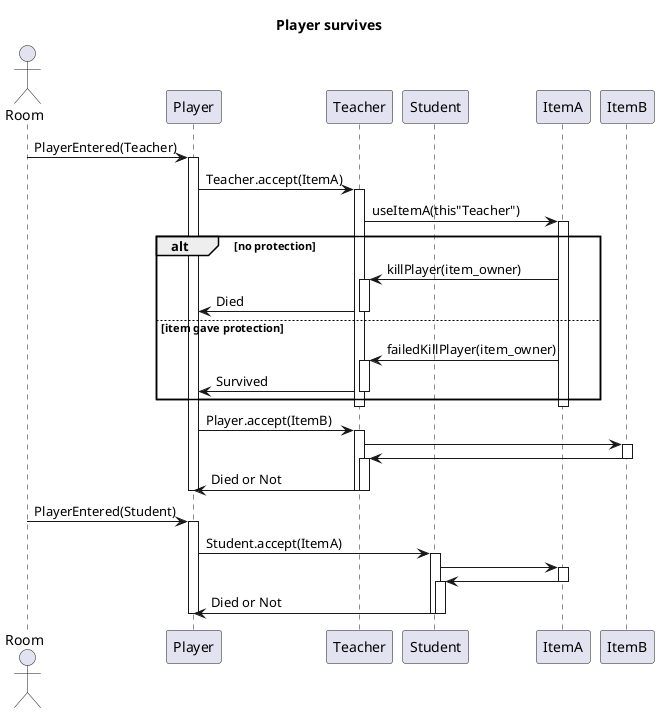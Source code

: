  
@startuml
title Player survives
actor Room
 
participant Room order 10
participant Player order 20
participant Teacher order 30
participant Student order 40
participant ItemA order 50
participant ItemB order 60
 
    Room -> Player : PlayerEntered(Teacher)
activate Player

        Player -> Teacher : Teacher.accept(ItemA)
        activate Teacher

            Teacher -> ItemA : useItemA(this"Teacher")
            activate ItemA
                alt no protection
                    Teacher <- ItemA : killPlayer(item_owner)
                    activate Teacher
                        Teacher -> Player : Died
                    deactivate Teacher
                else  item gave protection
                    Teacher <- ItemA : failedKillPlayer(item_owner)
                    activate Teacher
                        Teacher -> Player : Survived
                    deactivate Teacher
                end
            deactivate ItemA

            activate Teacher
                
                
            deactivate Teacher
        deactivate Teacher


        Player -> Teacher : Player.accept(ItemB)
        activate Teacher
            Teacher -> ItemB 
            activate ItemB
                Teacher <- ItemB
            deactivate ItemB

            activate Teacher
                Teacher -> Player : Died or Not
            deactivate Teacher
        deactivate Teacher
deactivate Player

    Room -> Player : PlayerEntered(Student)
    activate Player
        Player -> Student : Student.accept(ItemA)
        activate Student
        
            Student -> ItemA 
            activate ItemA
                Student <- ItemA
            deactivate ItemA

            activate Student
                Student -> Player : Died or Not
            deactivate Student

        deactivate Student
deactivate Player

@enduml